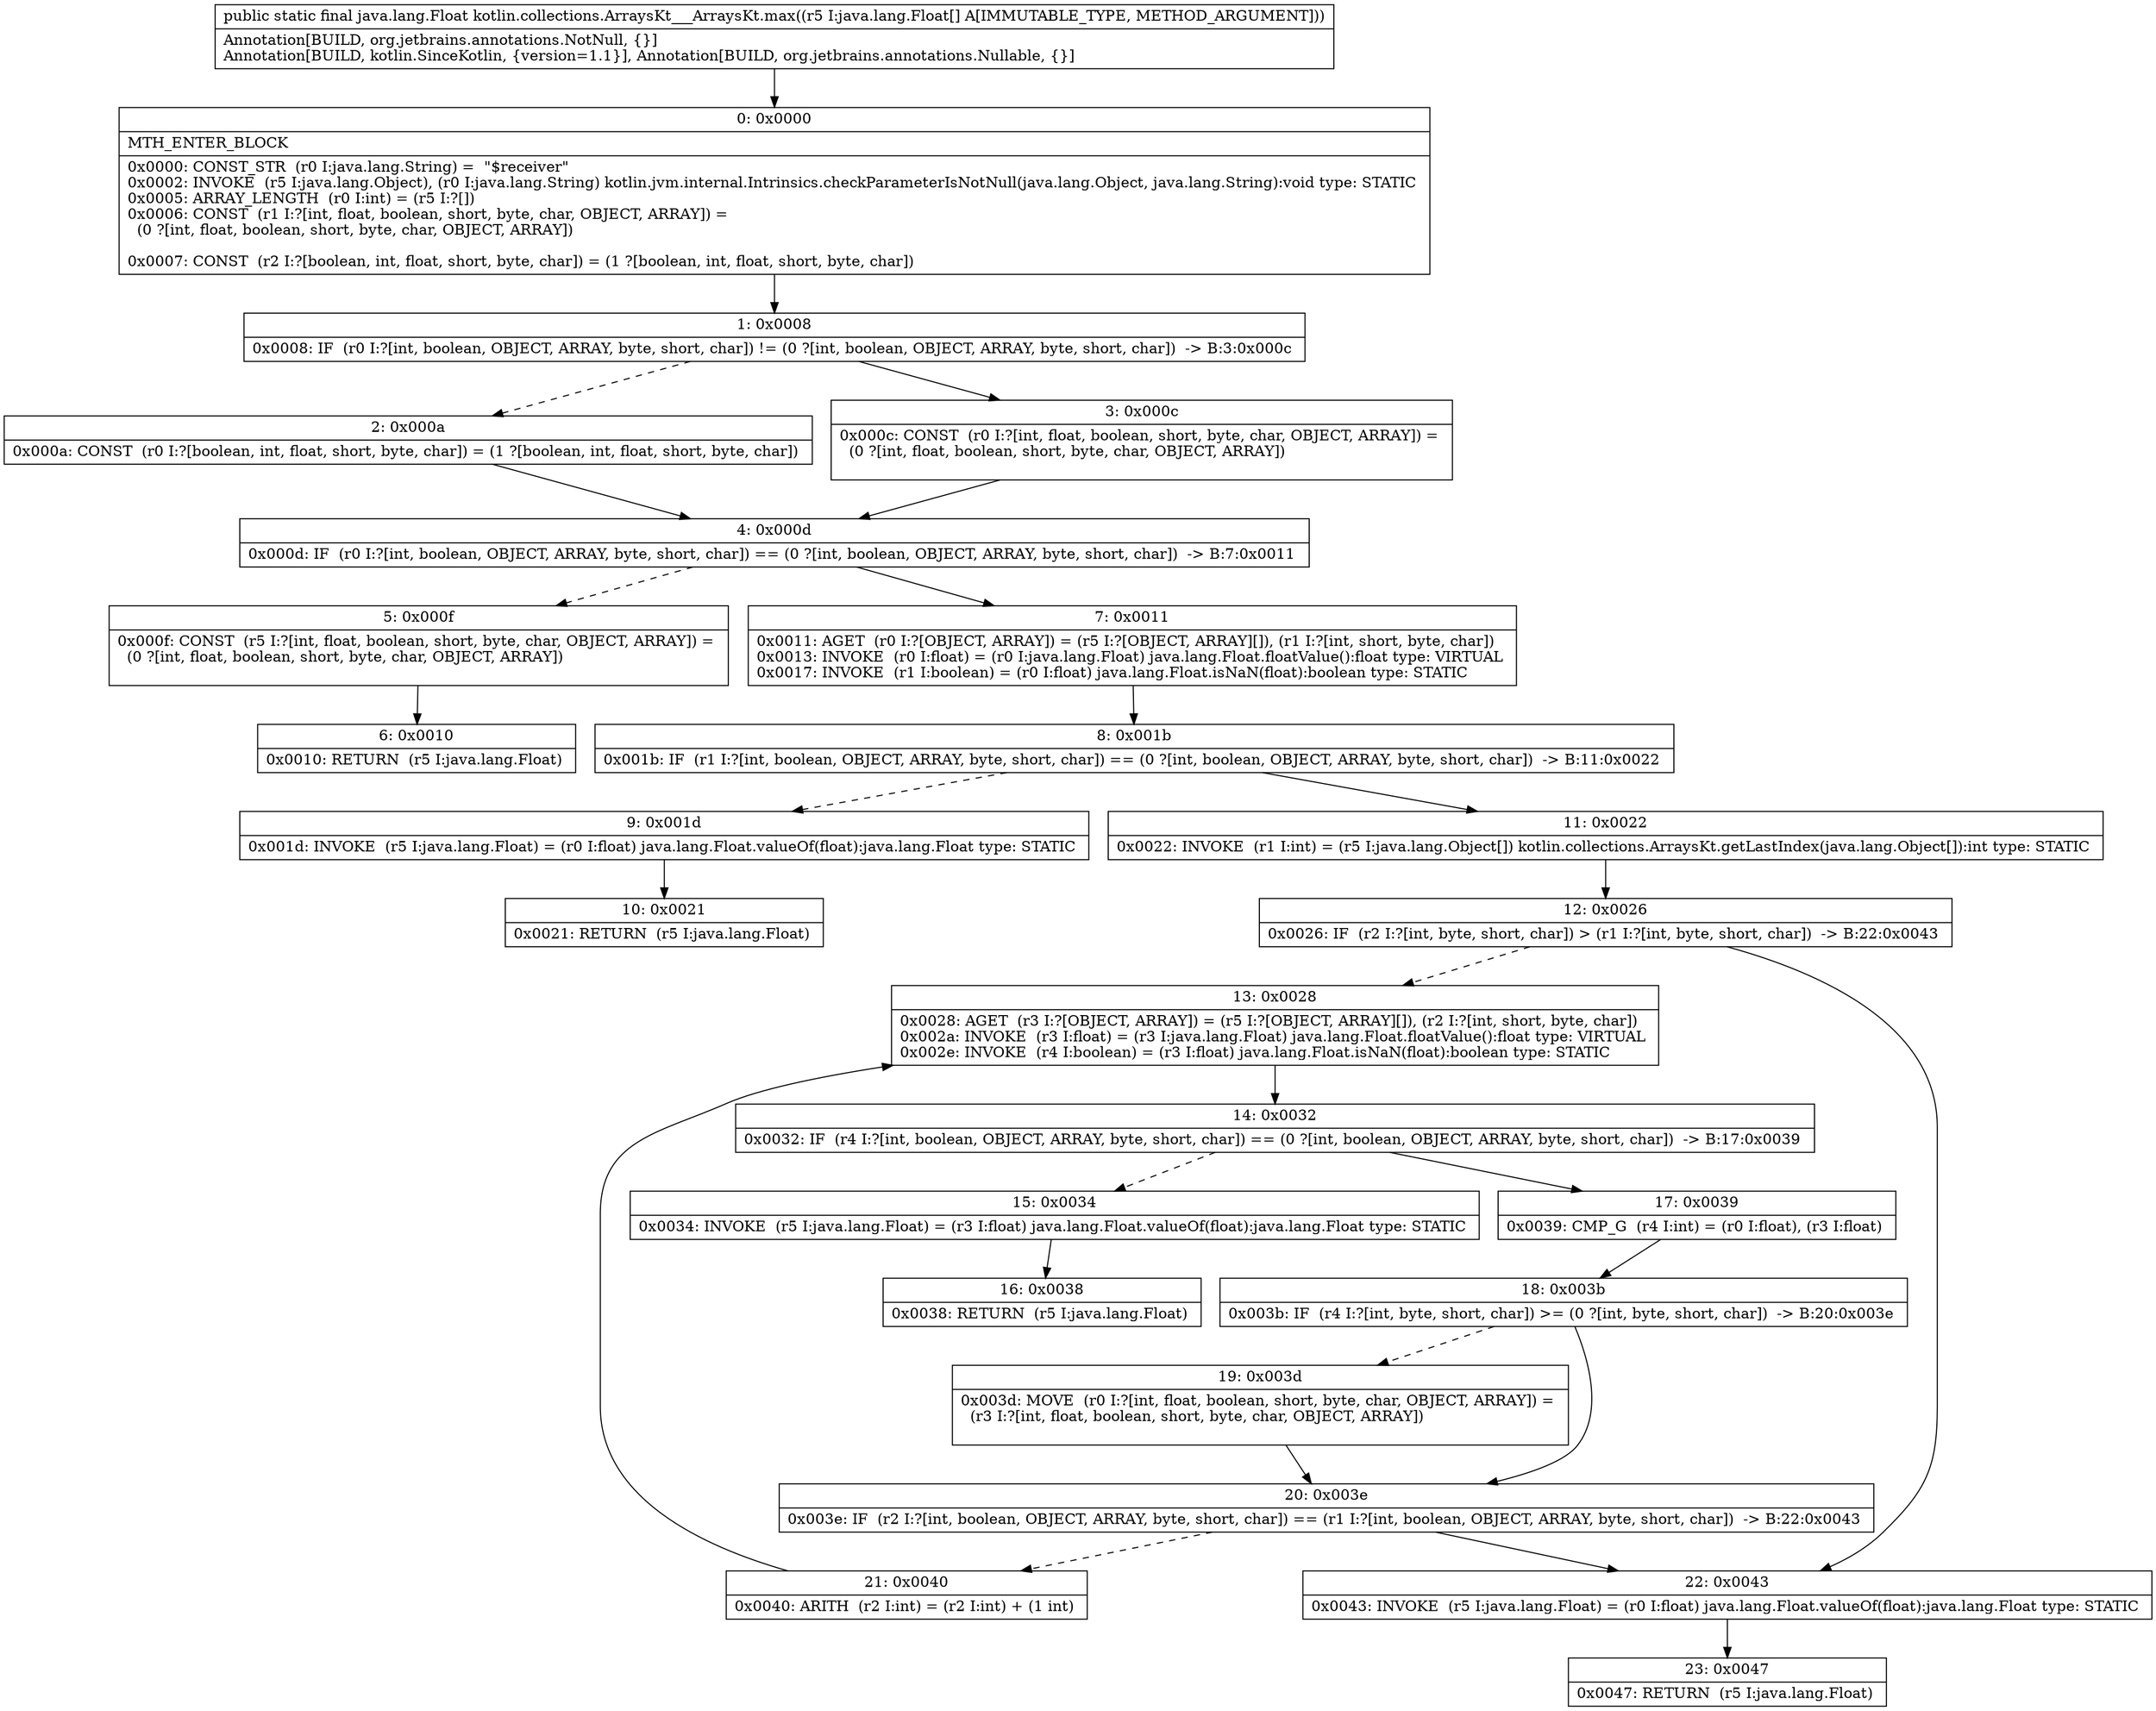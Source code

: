 digraph "CFG forkotlin.collections.ArraysKt___ArraysKt.max([Ljava\/lang\/Float;)Ljava\/lang\/Float;" {
Node_0 [shape=record,label="{0\:\ 0x0000|MTH_ENTER_BLOCK\l|0x0000: CONST_STR  (r0 I:java.lang.String) =  \"$receiver\" \l0x0002: INVOKE  (r5 I:java.lang.Object), (r0 I:java.lang.String) kotlin.jvm.internal.Intrinsics.checkParameterIsNotNull(java.lang.Object, java.lang.String):void type: STATIC \l0x0005: ARRAY_LENGTH  (r0 I:int) = (r5 I:?[]) \l0x0006: CONST  (r1 I:?[int, float, boolean, short, byte, char, OBJECT, ARRAY]) = \l  (0 ?[int, float, boolean, short, byte, char, OBJECT, ARRAY])\l \l0x0007: CONST  (r2 I:?[boolean, int, float, short, byte, char]) = (1 ?[boolean, int, float, short, byte, char]) \l}"];
Node_1 [shape=record,label="{1\:\ 0x0008|0x0008: IF  (r0 I:?[int, boolean, OBJECT, ARRAY, byte, short, char]) != (0 ?[int, boolean, OBJECT, ARRAY, byte, short, char])  \-\> B:3:0x000c \l}"];
Node_2 [shape=record,label="{2\:\ 0x000a|0x000a: CONST  (r0 I:?[boolean, int, float, short, byte, char]) = (1 ?[boolean, int, float, short, byte, char]) \l}"];
Node_3 [shape=record,label="{3\:\ 0x000c|0x000c: CONST  (r0 I:?[int, float, boolean, short, byte, char, OBJECT, ARRAY]) = \l  (0 ?[int, float, boolean, short, byte, char, OBJECT, ARRAY])\l \l}"];
Node_4 [shape=record,label="{4\:\ 0x000d|0x000d: IF  (r0 I:?[int, boolean, OBJECT, ARRAY, byte, short, char]) == (0 ?[int, boolean, OBJECT, ARRAY, byte, short, char])  \-\> B:7:0x0011 \l}"];
Node_5 [shape=record,label="{5\:\ 0x000f|0x000f: CONST  (r5 I:?[int, float, boolean, short, byte, char, OBJECT, ARRAY]) = \l  (0 ?[int, float, boolean, short, byte, char, OBJECT, ARRAY])\l \l}"];
Node_6 [shape=record,label="{6\:\ 0x0010|0x0010: RETURN  (r5 I:java.lang.Float) \l}"];
Node_7 [shape=record,label="{7\:\ 0x0011|0x0011: AGET  (r0 I:?[OBJECT, ARRAY]) = (r5 I:?[OBJECT, ARRAY][]), (r1 I:?[int, short, byte, char]) \l0x0013: INVOKE  (r0 I:float) = (r0 I:java.lang.Float) java.lang.Float.floatValue():float type: VIRTUAL \l0x0017: INVOKE  (r1 I:boolean) = (r0 I:float) java.lang.Float.isNaN(float):boolean type: STATIC \l}"];
Node_8 [shape=record,label="{8\:\ 0x001b|0x001b: IF  (r1 I:?[int, boolean, OBJECT, ARRAY, byte, short, char]) == (0 ?[int, boolean, OBJECT, ARRAY, byte, short, char])  \-\> B:11:0x0022 \l}"];
Node_9 [shape=record,label="{9\:\ 0x001d|0x001d: INVOKE  (r5 I:java.lang.Float) = (r0 I:float) java.lang.Float.valueOf(float):java.lang.Float type: STATIC \l}"];
Node_10 [shape=record,label="{10\:\ 0x0021|0x0021: RETURN  (r5 I:java.lang.Float) \l}"];
Node_11 [shape=record,label="{11\:\ 0x0022|0x0022: INVOKE  (r1 I:int) = (r5 I:java.lang.Object[]) kotlin.collections.ArraysKt.getLastIndex(java.lang.Object[]):int type: STATIC \l}"];
Node_12 [shape=record,label="{12\:\ 0x0026|0x0026: IF  (r2 I:?[int, byte, short, char]) \> (r1 I:?[int, byte, short, char])  \-\> B:22:0x0043 \l}"];
Node_13 [shape=record,label="{13\:\ 0x0028|0x0028: AGET  (r3 I:?[OBJECT, ARRAY]) = (r5 I:?[OBJECT, ARRAY][]), (r2 I:?[int, short, byte, char]) \l0x002a: INVOKE  (r3 I:float) = (r3 I:java.lang.Float) java.lang.Float.floatValue():float type: VIRTUAL \l0x002e: INVOKE  (r4 I:boolean) = (r3 I:float) java.lang.Float.isNaN(float):boolean type: STATIC \l}"];
Node_14 [shape=record,label="{14\:\ 0x0032|0x0032: IF  (r4 I:?[int, boolean, OBJECT, ARRAY, byte, short, char]) == (0 ?[int, boolean, OBJECT, ARRAY, byte, short, char])  \-\> B:17:0x0039 \l}"];
Node_15 [shape=record,label="{15\:\ 0x0034|0x0034: INVOKE  (r5 I:java.lang.Float) = (r3 I:float) java.lang.Float.valueOf(float):java.lang.Float type: STATIC \l}"];
Node_16 [shape=record,label="{16\:\ 0x0038|0x0038: RETURN  (r5 I:java.lang.Float) \l}"];
Node_17 [shape=record,label="{17\:\ 0x0039|0x0039: CMP_G  (r4 I:int) = (r0 I:float), (r3 I:float) \l}"];
Node_18 [shape=record,label="{18\:\ 0x003b|0x003b: IF  (r4 I:?[int, byte, short, char]) \>= (0 ?[int, byte, short, char])  \-\> B:20:0x003e \l}"];
Node_19 [shape=record,label="{19\:\ 0x003d|0x003d: MOVE  (r0 I:?[int, float, boolean, short, byte, char, OBJECT, ARRAY]) = \l  (r3 I:?[int, float, boolean, short, byte, char, OBJECT, ARRAY])\l \l}"];
Node_20 [shape=record,label="{20\:\ 0x003e|0x003e: IF  (r2 I:?[int, boolean, OBJECT, ARRAY, byte, short, char]) == (r1 I:?[int, boolean, OBJECT, ARRAY, byte, short, char])  \-\> B:22:0x0043 \l}"];
Node_21 [shape=record,label="{21\:\ 0x0040|0x0040: ARITH  (r2 I:int) = (r2 I:int) + (1 int) \l}"];
Node_22 [shape=record,label="{22\:\ 0x0043|0x0043: INVOKE  (r5 I:java.lang.Float) = (r0 I:float) java.lang.Float.valueOf(float):java.lang.Float type: STATIC \l}"];
Node_23 [shape=record,label="{23\:\ 0x0047|0x0047: RETURN  (r5 I:java.lang.Float) \l}"];
MethodNode[shape=record,label="{public static final java.lang.Float kotlin.collections.ArraysKt___ArraysKt.max((r5 I:java.lang.Float[] A[IMMUTABLE_TYPE, METHOD_ARGUMENT]))  | Annotation[BUILD, org.jetbrains.annotations.NotNull, \{\}]\lAnnotation[BUILD, kotlin.SinceKotlin, \{version=1.1\}], Annotation[BUILD, org.jetbrains.annotations.Nullable, \{\}]\l}"];
MethodNode -> Node_0;
Node_0 -> Node_1;
Node_1 -> Node_2[style=dashed];
Node_1 -> Node_3;
Node_2 -> Node_4;
Node_3 -> Node_4;
Node_4 -> Node_5[style=dashed];
Node_4 -> Node_7;
Node_5 -> Node_6;
Node_7 -> Node_8;
Node_8 -> Node_9[style=dashed];
Node_8 -> Node_11;
Node_9 -> Node_10;
Node_11 -> Node_12;
Node_12 -> Node_13[style=dashed];
Node_12 -> Node_22;
Node_13 -> Node_14;
Node_14 -> Node_15[style=dashed];
Node_14 -> Node_17;
Node_15 -> Node_16;
Node_17 -> Node_18;
Node_18 -> Node_19[style=dashed];
Node_18 -> Node_20;
Node_19 -> Node_20;
Node_20 -> Node_21[style=dashed];
Node_20 -> Node_22;
Node_21 -> Node_13;
Node_22 -> Node_23;
}

